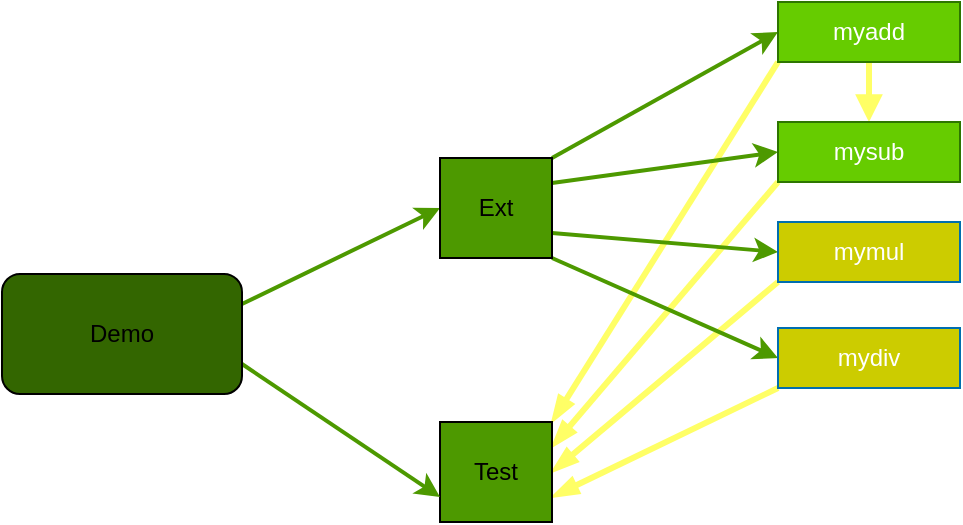 <mxfile>
    <diagram id="rsFYjkdeJzK8k0Y800Bm" name="Page-1">
        <mxGraphModel dx="1549" dy="654" grid="1" gridSize="10" guides="1" tooltips="1" connect="1" arrows="1" fold="1" page="1" pageScale="1" pageWidth="1169" pageHeight="1654" math="0" shadow="0">
            <root>
                <mxCell id="0"/>
                <mxCell id="1" parent="0"/>
                <mxCell id="20" style="html=1;exitX=1;exitY=0;exitDx=0;exitDy=0;entryX=0;entryY=1;entryDx=0;entryDy=0;strokeWidth=3;endArrow=none;endFill=0;startArrow=blockThin;startFill=1;strokeColor=#FFFF66;" parent="1" source="2" target="7" edge="1">
                    <mxGeometry relative="1" as="geometry"/>
                </mxCell>
                <mxCell id="21" style="edgeStyle=none;html=1;exitX=1;exitY=0.25;exitDx=0;exitDy=0;entryX=0;entryY=1;entryDx=0;entryDy=0;endArrow=none;endFill=0;strokeWidth=3;startArrow=blockThin;startFill=1;strokeColor=#FFFF66;" parent="1" source="2" target="8" edge="1">
                    <mxGeometry relative="1" as="geometry"/>
                </mxCell>
                <mxCell id="22" style="edgeStyle=none;html=1;exitX=1;exitY=0.5;exitDx=0;exitDy=0;entryX=0;entryY=1;entryDx=0;entryDy=0;endArrow=none;endFill=0;strokeWidth=3;startArrow=blockThin;startFill=1;strokeColor=#FFFF66;" parent="1" source="2" target="9" edge="1">
                    <mxGeometry relative="1" as="geometry"/>
                </mxCell>
                <mxCell id="23" style="edgeStyle=none;html=1;exitX=1;exitY=0.75;exitDx=0;exitDy=0;entryX=0;entryY=1;entryDx=0;entryDy=0;endArrow=none;endFill=0;strokeWidth=3;startArrow=blockThin;startFill=1;strokeColor=#FFFF66;" parent="1" source="2" target="11" edge="1">
                    <mxGeometry relative="1" as="geometry"/>
                </mxCell>
                <mxCell id="2" value="Test" style="rounded=0;whiteSpace=wrap;html=1;fillColor=#4D9900;" parent="1" vertex="1">
                    <mxGeometry x="-460" y="777" width="56" height="50" as="geometry"/>
                </mxCell>
                <mxCell id="17" style="edgeStyle=none;html=1;exitX=1;exitY=0.25;exitDx=0;exitDy=0;entryX=0;entryY=0.5;entryDx=0;entryDy=0;strokeWidth=2;strokeColor=#4D9900;" parent="1" source="5" target="6" edge="1">
                    <mxGeometry relative="1" as="geometry"/>
                </mxCell>
                <mxCell id="18" style="edgeStyle=none;html=1;exitX=1;exitY=0.75;exitDx=0;exitDy=0;entryX=0;entryY=0.75;entryDx=0;entryDy=0;strokeWidth=2;strokeColor=#4D9900;" parent="1" source="5" target="2" edge="1">
                    <mxGeometry relative="1" as="geometry"/>
                </mxCell>
                <mxCell id="5" value="Demo" style="rounded=1;whiteSpace=wrap;html=1;fillColor=#336600;" parent="1" vertex="1">
                    <mxGeometry x="-679" y="703" width="120" height="60" as="geometry"/>
                </mxCell>
                <mxCell id="12" style="edgeStyle=none;html=1;entryX=0;entryY=0.5;entryDx=0;entryDy=0;exitX=1;exitY=0;exitDx=0;exitDy=0;strokeWidth=2;strokeColor=#4D9900;" parent="1" source="6" target="7" edge="1">
                    <mxGeometry relative="1" as="geometry"/>
                </mxCell>
                <mxCell id="13" style="edgeStyle=none;html=1;entryX=0;entryY=0.5;entryDx=0;entryDy=0;exitX=1;exitY=0.25;exitDx=0;exitDy=0;strokeWidth=2;strokeColor=#4D9900;" parent="1" source="6" target="8" edge="1">
                    <mxGeometry relative="1" as="geometry"/>
                </mxCell>
                <mxCell id="15" style="edgeStyle=none;html=1;exitX=1;exitY=1;exitDx=0;exitDy=0;entryX=0;entryY=0.5;entryDx=0;entryDy=0;strokeWidth=2;strokeColor=#4D9900;" parent="1" source="6" target="11" edge="1">
                    <mxGeometry relative="1" as="geometry"/>
                </mxCell>
                <mxCell id="16" style="edgeStyle=none;html=1;exitX=1;exitY=0.75;exitDx=0;exitDy=0;entryX=0;entryY=0.5;entryDx=0;entryDy=0;strokeWidth=2;strokeColor=#4D9900;" parent="1" source="6" target="9" edge="1">
                    <mxGeometry relative="1" as="geometry"/>
                </mxCell>
                <mxCell id="6" value="Ext" style="rounded=0;whiteSpace=wrap;html=1;fillColor=#4D9900;" parent="1" vertex="1">
                    <mxGeometry x="-460" y="645" width="56" height="50" as="geometry"/>
                </mxCell>
                <mxCell id="19" style="edgeStyle=none;html=1;exitX=0.5;exitY=1;exitDx=0;exitDy=0;entryX=0.5;entryY=0;entryDx=0;entryDy=0;fillColor=#d80073;strokeColor=#FFFF66;strokeWidth=3;endArrow=block;endFill=1;" parent="1" source="7" target="8" edge="1">
                    <mxGeometry relative="1" as="geometry"/>
                </mxCell>
                <mxCell id="7" value="myadd" style="rounded=0;whiteSpace=wrap;html=1;fillColor=#66CC00;fontColor=#ffffff;strokeColor=#2D7600;" parent="1" vertex="1">
                    <mxGeometry x="-291" y="567" width="91" height="30" as="geometry"/>
                </mxCell>
                <mxCell id="8" value="mysub" style="rounded=0;whiteSpace=wrap;html=1;fillColor=#66CC00;fontColor=#ffffff;strokeColor=#2D7600;" parent="1" vertex="1">
                    <mxGeometry x="-291" y="627" width="91" height="30" as="geometry"/>
                </mxCell>
                <mxCell id="9" value="mymul" style="rounded=0;whiteSpace=wrap;html=1;fillColor=#CCCC00;fontColor=#ffffff;strokeColor=#006EAF;" parent="1" vertex="1">
                    <mxGeometry x="-291" y="677" width="91" height="30" as="geometry"/>
                </mxCell>
                <mxCell id="11" value="mydiv" style="rounded=0;whiteSpace=wrap;html=1;fillColor=#CCCC00;fontColor=#ffffff;strokeColor=#006EAF;" parent="1" vertex="1">
                    <mxGeometry x="-291" y="730" width="91" height="30" as="geometry"/>
                </mxCell>
            </root>
        </mxGraphModel>
    </diagram>
</mxfile>